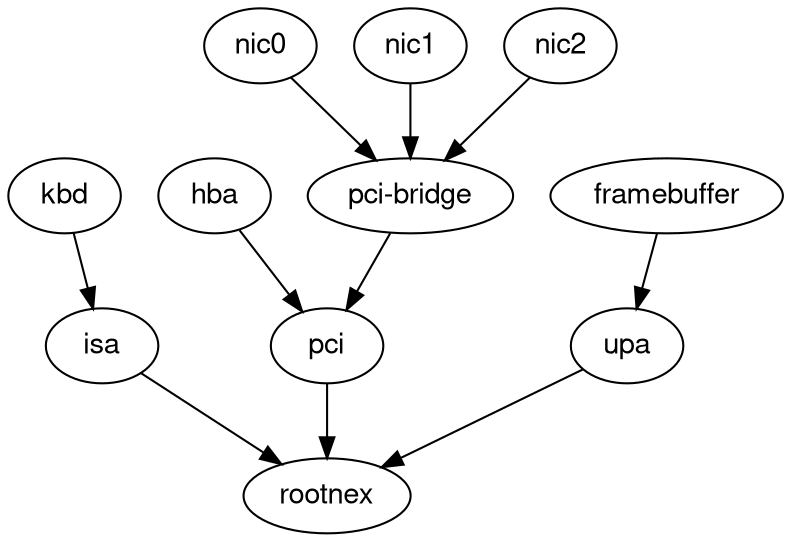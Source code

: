 digraph finite_state_machine {
	fontname="Helvetica,Arial,sans-serif"
	node [fontname="Helvetica,Arial,sans-serif"]
	edge [fontname="Helvetica,Arial,sans-serif"]
	rankdir=TB
	rootnex
	isa -> rootnex
	pci -> rootnex
	upa -> rootnex
	kbd -> isa
	hba -> pci
	"pci-bridge" -> pci
	nic0 -> "pci-bridge"
	nic1 -> "pci-bridge"
	nic2 -> "pci-bridge"
	framebuffer -> upa
}
